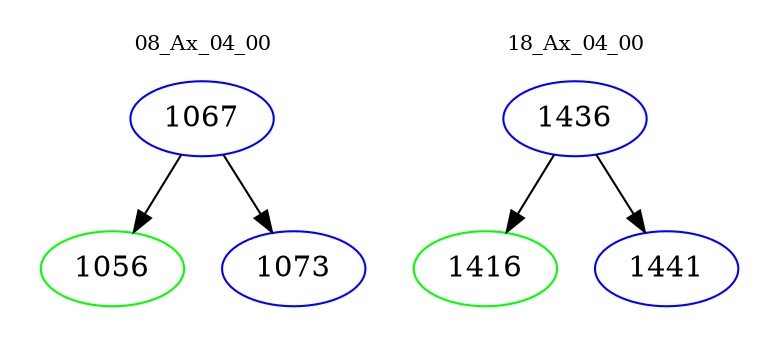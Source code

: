 digraph{
subgraph cluster_0 {
color = white
label = "08_Ax_04_00";
fontsize=10;
T0_1067 [label="1067", color="blue"]
T0_1067 -> T0_1056 [color="black"]
T0_1056 [label="1056", color="green"]
T0_1067 -> T0_1073 [color="black"]
T0_1073 [label="1073", color="blue"]
}
subgraph cluster_1 {
color = white
label = "18_Ax_04_00";
fontsize=10;
T1_1436 [label="1436", color="blue"]
T1_1436 -> T1_1416 [color="black"]
T1_1416 [label="1416", color="green"]
T1_1436 -> T1_1441 [color="black"]
T1_1441 [label="1441", color="blue"]
}
}
